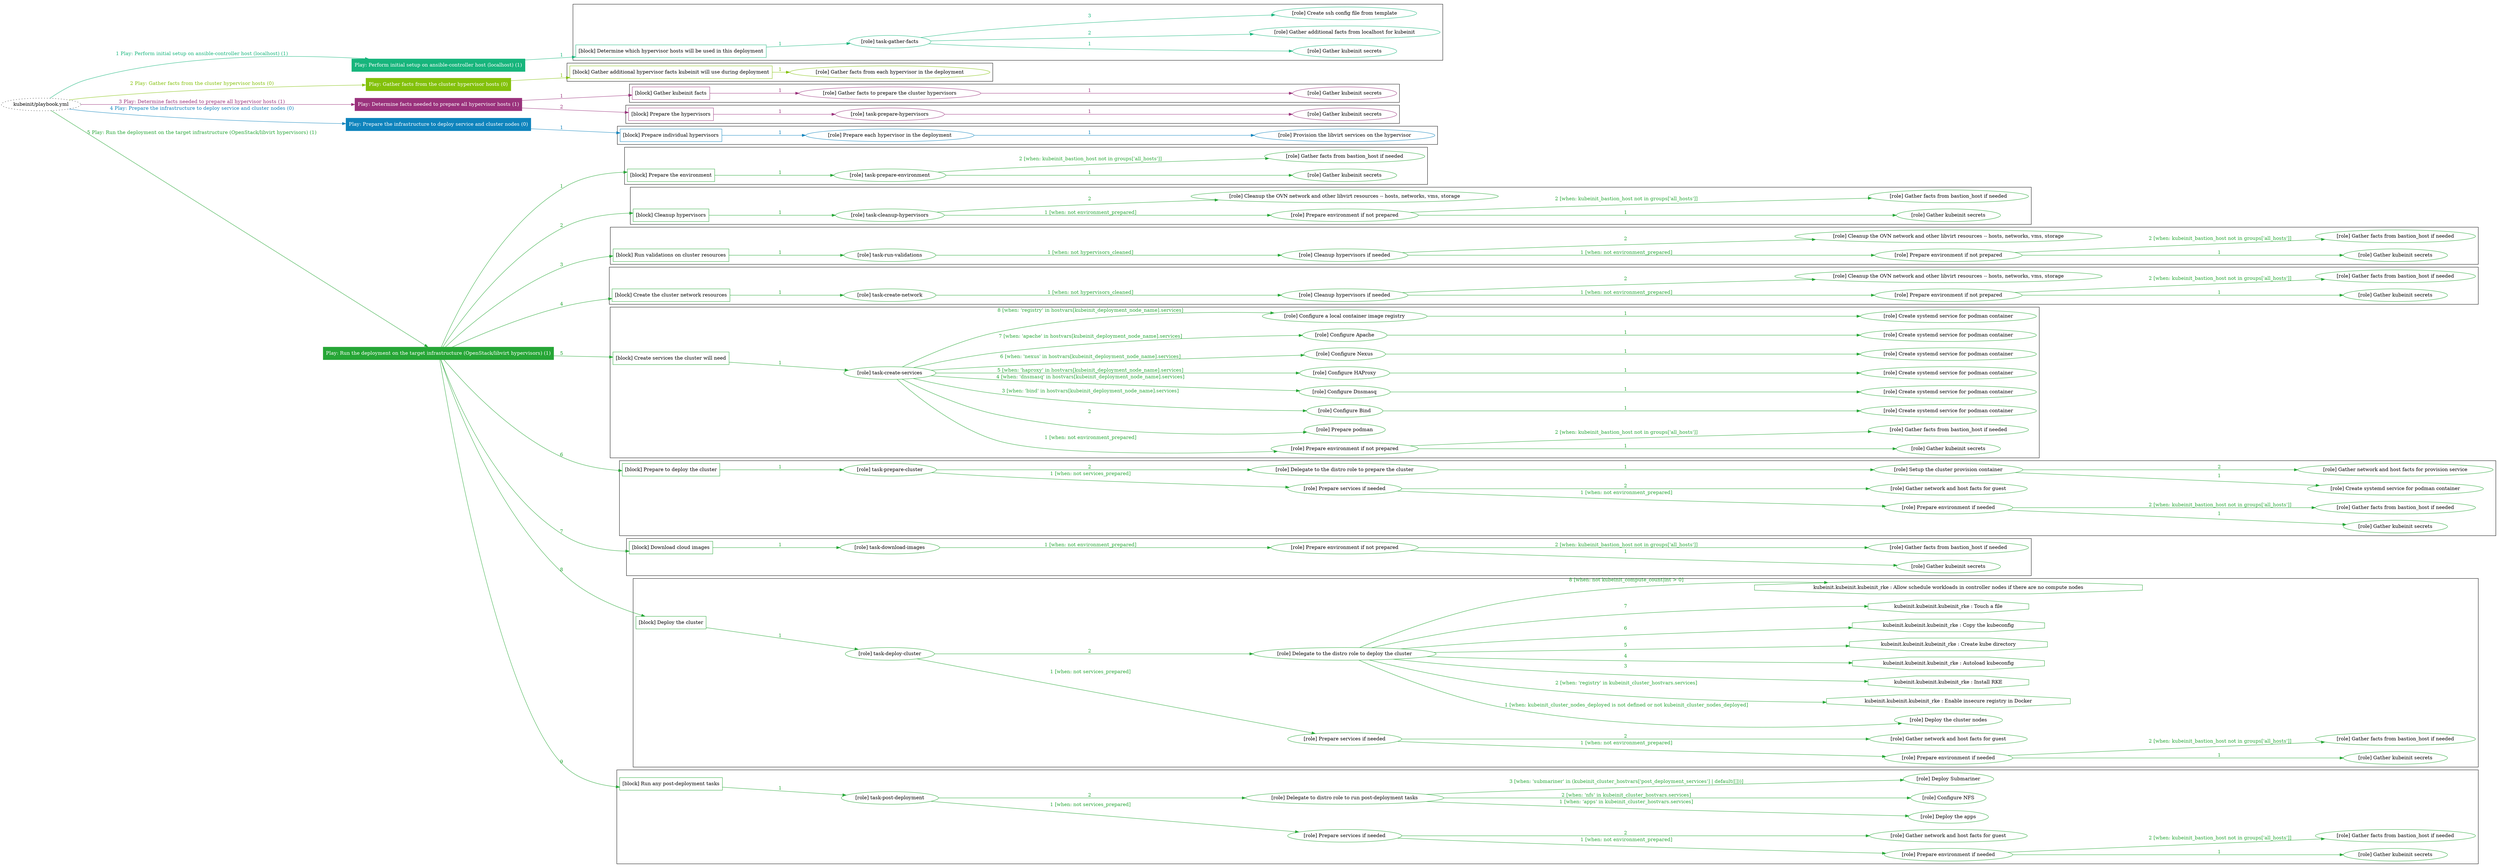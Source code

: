 digraph {
	graph [concentrate=true ordering=in rankdir=LR ratio=fill]
	edge [esep=5 sep=10]
	"kubeinit/playbook.yml" [URL="/home/runner/work/kubeinit/kubeinit/kubeinit/playbook.yml" id=playbook_9dbfb74a style=dotted]
	"kubeinit/playbook.yml" -> play_fc65adbb [label="1 Play: Perform initial setup on ansible-controller host (localhost) (1)" color="#17b57c" fontcolor="#17b57c" id=edge_play_fc65adbb labeltooltip="1 Play: Perform initial setup on ansible-controller host (localhost) (1)" tooltip="1 Play: Perform initial setup on ansible-controller host (localhost) (1)"]
	subgraph "Play: Perform initial setup on ansible-controller host (localhost) (1)" {
		play_fc65adbb [label="Play: Perform initial setup on ansible-controller host (localhost) (1)" URL="/home/runner/work/kubeinit/kubeinit/kubeinit/playbook.yml" color="#17b57c" fontcolor="#ffffff" id=play_fc65adbb shape=box style=filled tooltip=localhost]
		play_fc65adbb -> block_78a97efa [label=1 color="#17b57c" fontcolor="#17b57c" id=edge_block_78a97efa labeltooltip=1 tooltip=1]
		subgraph cluster_block_78a97efa {
			block_78a97efa [label="[block] Determine which hypervisor hosts will be used in this deployment" URL="/home/runner/work/kubeinit/kubeinit/kubeinit/playbook.yml" color="#17b57c" id=block_78a97efa labeltooltip="Determine which hypervisor hosts will be used in this deployment" shape=box tooltip="Determine which hypervisor hosts will be used in this deployment"]
			block_78a97efa -> role_fb01b063 [label="1 " color="#17b57c" fontcolor="#17b57c" id=edge_role_fb01b063 labeltooltip="1 " tooltip="1 "]
			subgraph "task-gather-facts" {
				role_fb01b063 [label="[role] task-gather-facts" URL="/home/runner/work/kubeinit/kubeinit/kubeinit/playbook.yml" color="#17b57c" id=role_fb01b063 tooltip="task-gather-facts"]
				role_fb01b063 -> role_06a9a1a6 [label="1 " color="#17b57c" fontcolor="#17b57c" id=edge_role_06a9a1a6 labeltooltip="1 " tooltip="1 "]
				subgraph "Gather kubeinit secrets" {
					role_06a9a1a6 [label="[role] Gather kubeinit secrets" URL="/home/runner/.ansible/collections/ansible_collections/kubeinit/kubeinit/roles/kubeinit_prepare/tasks/build_hypervisors_group.yml" color="#17b57c" id=role_06a9a1a6 tooltip="Gather kubeinit secrets"]
				}
				role_fb01b063 -> role_d54bfd4b [label="2 " color="#17b57c" fontcolor="#17b57c" id=edge_role_d54bfd4b labeltooltip="2 " tooltip="2 "]
				subgraph "Gather additional facts from localhost for kubeinit" {
					role_d54bfd4b [label="[role] Gather additional facts from localhost for kubeinit" URL="/home/runner/.ansible/collections/ansible_collections/kubeinit/kubeinit/roles/kubeinit_prepare/tasks/build_hypervisors_group.yml" color="#17b57c" id=role_d54bfd4b tooltip="Gather additional facts from localhost for kubeinit"]
				}
				role_fb01b063 -> role_ff401ec0 [label="3 " color="#17b57c" fontcolor="#17b57c" id=edge_role_ff401ec0 labeltooltip="3 " tooltip="3 "]
				subgraph "Create ssh config file from template" {
					role_ff401ec0 [label="[role] Create ssh config file from template" URL="/home/runner/.ansible/collections/ansible_collections/kubeinit/kubeinit/roles/kubeinit_prepare/tasks/build_hypervisors_group.yml" color="#17b57c" id=role_ff401ec0 tooltip="Create ssh config file from template"]
				}
			}
		}
	}
	"kubeinit/playbook.yml" -> play_1f66df03 [label="2 Play: Gather facts from the cluster hypervisor hosts (0)" color="#83c10b" fontcolor="#83c10b" id=edge_play_1f66df03 labeltooltip="2 Play: Gather facts from the cluster hypervisor hosts (0)" tooltip="2 Play: Gather facts from the cluster hypervisor hosts (0)"]
	subgraph "Play: Gather facts from the cluster hypervisor hosts (0)" {
		play_1f66df03 [label="Play: Gather facts from the cluster hypervisor hosts (0)" URL="/home/runner/work/kubeinit/kubeinit/kubeinit/playbook.yml" color="#83c10b" fontcolor="#ffffff" id=play_1f66df03 shape=box style=filled tooltip="Play: Gather facts from the cluster hypervisor hosts (0)"]
		play_1f66df03 -> block_7562e23a [label=1 color="#83c10b" fontcolor="#83c10b" id=edge_block_7562e23a labeltooltip=1 tooltip=1]
		subgraph cluster_block_7562e23a {
			block_7562e23a [label="[block] Gather additional hypervisor facts kubeinit will use during deployment" URL="/home/runner/work/kubeinit/kubeinit/kubeinit/playbook.yml" color="#83c10b" id=block_7562e23a labeltooltip="Gather additional hypervisor facts kubeinit will use during deployment" shape=box tooltip="Gather additional hypervisor facts kubeinit will use during deployment"]
			block_7562e23a -> role_30ce7c38 [label="1 " color="#83c10b" fontcolor="#83c10b" id=edge_role_30ce7c38 labeltooltip="1 " tooltip="1 "]
			subgraph "Gather facts from each hypervisor in the deployment" {
				role_30ce7c38 [label="[role] Gather facts from each hypervisor in the deployment" URL="/home/runner/work/kubeinit/kubeinit/kubeinit/playbook.yml" color="#83c10b" id=role_30ce7c38 tooltip="Gather facts from each hypervisor in the deployment"]
			}
		}
	}
	"kubeinit/playbook.yml" -> play_7f871cf5 [label="3 Play: Determine facts needed to prepare all hypervisor hosts (1)" color="#9a327c" fontcolor="#9a327c" id=edge_play_7f871cf5 labeltooltip="3 Play: Determine facts needed to prepare all hypervisor hosts (1)" tooltip="3 Play: Determine facts needed to prepare all hypervisor hosts (1)"]
	subgraph "Play: Determine facts needed to prepare all hypervisor hosts (1)" {
		play_7f871cf5 [label="Play: Determine facts needed to prepare all hypervisor hosts (1)" URL="/home/runner/work/kubeinit/kubeinit/kubeinit/playbook.yml" color="#9a327c" fontcolor="#ffffff" id=play_7f871cf5 shape=box style=filled tooltip=localhost]
		play_7f871cf5 -> block_b0749879 [label=1 color="#9a327c" fontcolor="#9a327c" id=edge_block_b0749879 labeltooltip=1 tooltip=1]
		subgraph cluster_block_b0749879 {
			block_b0749879 [label="[block] Gather kubeinit facts" URL="/home/runner/work/kubeinit/kubeinit/kubeinit/playbook.yml" color="#9a327c" id=block_b0749879 labeltooltip="Gather kubeinit facts" shape=box tooltip="Gather kubeinit facts"]
			block_b0749879 -> role_28e43378 [label="1 " color="#9a327c" fontcolor="#9a327c" id=edge_role_28e43378 labeltooltip="1 " tooltip="1 "]
			subgraph "Gather facts to prepare the cluster hypervisors" {
				role_28e43378 [label="[role] Gather facts to prepare the cluster hypervisors" URL="/home/runner/work/kubeinit/kubeinit/kubeinit/playbook.yml" color="#9a327c" id=role_28e43378 tooltip="Gather facts to prepare the cluster hypervisors"]
				role_28e43378 -> role_8e9ab860 [label="1 " color="#9a327c" fontcolor="#9a327c" id=edge_role_8e9ab860 labeltooltip="1 " tooltip="1 "]
				subgraph "Gather kubeinit secrets" {
					role_8e9ab860 [label="[role] Gather kubeinit secrets" URL="/home/runner/.ansible/collections/ansible_collections/kubeinit/kubeinit/roles/kubeinit_prepare/tasks/gather_kubeinit_facts.yml" color="#9a327c" id=role_8e9ab860 tooltip="Gather kubeinit secrets"]
				}
			}
		}
		play_7f871cf5 -> block_34a1ecb8 [label=2 color="#9a327c" fontcolor="#9a327c" id=edge_block_34a1ecb8 labeltooltip=2 tooltip=2]
		subgraph cluster_block_34a1ecb8 {
			block_34a1ecb8 [label="[block] Prepare the hypervisors" URL="/home/runner/work/kubeinit/kubeinit/kubeinit/playbook.yml" color="#9a327c" id=block_34a1ecb8 labeltooltip="Prepare the hypervisors" shape=box tooltip="Prepare the hypervisors"]
			block_34a1ecb8 -> role_ce3a1989 [label="1 " color="#9a327c" fontcolor="#9a327c" id=edge_role_ce3a1989 labeltooltip="1 " tooltip="1 "]
			subgraph "task-prepare-hypervisors" {
				role_ce3a1989 [label="[role] task-prepare-hypervisors" URL="/home/runner/work/kubeinit/kubeinit/kubeinit/playbook.yml" color="#9a327c" id=role_ce3a1989 tooltip="task-prepare-hypervisors"]
				role_ce3a1989 -> role_2b0a7078 [label="1 " color="#9a327c" fontcolor="#9a327c" id=edge_role_2b0a7078 labeltooltip="1 " tooltip="1 "]
				subgraph "Gather kubeinit secrets" {
					role_2b0a7078 [label="[role] Gather kubeinit secrets" URL="/home/runner/.ansible/collections/ansible_collections/kubeinit/kubeinit/roles/kubeinit_prepare/tasks/gather_kubeinit_facts.yml" color="#9a327c" id=role_2b0a7078 tooltip="Gather kubeinit secrets"]
				}
			}
		}
	}
	"kubeinit/playbook.yml" -> play_028d1607 [label="4 Play: Prepare the infrastructure to deploy service and cluster nodes (0)" color="#0f84bd" fontcolor="#0f84bd" id=edge_play_028d1607 labeltooltip="4 Play: Prepare the infrastructure to deploy service and cluster nodes (0)" tooltip="4 Play: Prepare the infrastructure to deploy service and cluster nodes (0)"]
	subgraph "Play: Prepare the infrastructure to deploy service and cluster nodes (0)" {
		play_028d1607 [label="Play: Prepare the infrastructure to deploy service and cluster nodes (0)" URL="/home/runner/work/kubeinit/kubeinit/kubeinit/playbook.yml" color="#0f84bd" fontcolor="#ffffff" id=play_028d1607 shape=box style=filled tooltip="Play: Prepare the infrastructure to deploy service and cluster nodes (0)"]
		play_028d1607 -> block_00d5e854 [label=1 color="#0f84bd" fontcolor="#0f84bd" id=edge_block_00d5e854 labeltooltip=1 tooltip=1]
		subgraph cluster_block_00d5e854 {
			block_00d5e854 [label="[block] Prepare individual hypervisors" URL="/home/runner/work/kubeinit/kubeinit/kubeinit/playbook.yml" color="#0f84bd" id=block_00d5e854 labeltooltip="Prepare individual hypervisors" shape=box tooltip="Prepare individual hypervisors"]
			block_00d5e854 -> role_103b55df [label="1 " color="#0f84bd" fontcolor="#0f84bd" id=edge_role_103b55df labeltooltip="1 " tooltip="1 "]
			subgraph "Prepare each hypervisor in the deployment" {
				role_103b55df [label="[role] Prepare each hypervisor in the deployment" URL="/home/runner/work/kubeinit/kubeinit/kubeinit/playbook.yml" color="#0f84bd" id=role_103b55df tooltip="Prepare each hypervisor in the deployment"]
				role_103b55df -> role_dd845713 [label="1 " color="#0f84bd" fontcolor="#0f84bd" id=edge_role_dd845713 labeltooltip="1 " tooltip="1 "]
				subgraph "Provision the libvirt services on the hypervisor" {
					role_dd845713 [label="[role] Provision the libvirt services on the hypervisor" URL="/home/runner/.ansible/collections/ansible_collections/kubeinit/kubeinit/roles/kubeinit_prepare/tasks/prepare_hypervisor.yml" color="#0f84bd" id=role_dd845713 tooltip="Provision the libvirt services on the hypervisor"]
				}
			}
		}
	}
	"kubeinit/playbook.yml" -> play_4be7e2f5 [label="5 Play: Run the deployment on the target infrastructure (OpenStack/libvirt hypervisors) (1)" color="#26a636" fontcolor="#26a636" id=edge_play_4be7e2f5 labeltooltip="5 Play: Run the deployment on the target infrastructure (OpenStack/libvirt hypervisors) (1)" tooltip="5 Play: Run the deployment on the target infrastructure (OpenStack/libvirt hypervisors) (1)"]
	subgraph "Play: Run the deployment on the target infrastructure (OpenStack/libvirt hypervisors) (1)" {
		play_4be7e2f5 [label="Play: Run the deployment on the target infrastructure (OpenStack/libvirt hypervisors) (1)" URL="/home/runner/work/kubeinit/kubeinit/kubeinit/playbook.yml" color="#26a636" fontcolor="#ffffff" id=play_4be7e2f5 shape=box style=filled tooltip=localhost]
		play_4be7e2f5 -> block_bc53cd11 [label=1 color="#26a636" fontcolor="#26a636" id=edge_block_bc53cd11 labeltooltip=1 tooltip=1]
		subgraph cluster_block_bc53cd11 {
			block_bc53cd11 [label="[block] Prepare the environment" URL="/home/runner/work/kubeinit/kubeinit/kubeinit/playbook.yml" color="#26a636" id=block_bc53cd11 labeltooltip="Prepare the environment" shape=box tooltip="Prepare the environment"]
			block_bc53cd11 -> role_9b5fd725 [label="1 " color="#26a636" fontcolor="#26a636" id=edge_role_9b5fd725 labeltooltip="1 " tooltip="1 "]
			subgraph "task-prepare-environment" {
				role_9b5fd725 [label="[role] task-prepare-environment" URL="/home/runner/work/kubeinit/kubeinit/kubeinit/playbook.yml" color="#26a636" id=role_9b5fd725 tooltip="task-prepare-environment"]
				role_9b5fd725 -> role_f0fd932a [label="1 " color="#26a636" fontcolor="#26a636" id=edge_role_f0fd932a labeltooltip="1 " tooltip="1 "]
				subgraph "Gather kubeinit secrets" {
					role_f0fd932a [label="[role] Gather kubeinit secrets" URL="/home/runner/.ansible/collections/ansible_collections/kubeinit/kubeinit/roles/kubeinit_prepare/tasks/gather_kubeinit_facts.yml" color="#26a636" id=role_f0fd932a tooltip="Gather kubeinit secrets"]
				}
				role_9b5fd725 -> role_035ea710 [label="2 [when: kubeinit_bastion_host not in groups['all_hosts']]" color="#26a636" fontcolor="#26a636" id=edge_role_035ea710 labeltooltip="2 [when: kubeinit_bastion_host not in groups['all_hosts']]" tooltip="2 [when: kubeinit_bastion_host not in groups['all_hosts']]"]
				subgraph "Gather facts from bastion_host if needed" {
					role_035ea710 [label="[role] Gather facts from bastion_host if needed" URL="/home/runner/.ansible/collections/ansible_collections/kubeinit/kubeinit/roles/kubeinit_prepare/tasks/main.yml" color="#26a636" id=role_035ea710 tooltip="Gather facts from bastion_host if needed"]
				}
			}
		}
		play_4be7e2f5 -> block_cd958e63 [label=2 color="#26a636" fontcolor="#26a636" id=edge_block_cd958e63 labeltooltip=2 tooltip=2]
		subgraph cluster_block_cd958e63 {
			block_cd958e63 [label="[block] Cleanup hypervisors" URL="/home/runner/work/kubeinit/kubeinit/kubeinit/playbook.yml" color="#26a636" id=block_cd958e63 labeltooltip="Cleanup hypervisors" shape=box tooltip="Cleanup hypervisors"]
			block_cd958e63 -> role_69708684 [label="1 " color="#26a636" fontcolor="#26a636" id=edge_role_69708684 labeltooltip="1 " tooltip="1 "]
			subgraph "task-cleanup-hypervisors" {
				role_69708684 [label="[role] task-cleanup-hypervisors" URL="/home/runner/work/kubeinit/kubeinit/kubeinit/playbook.yml" color="#26a636" id=role_69708684 tooltip="task-cleanup-hypervisors"]
				role_69708684 -> role_b509b8b9 [label="1 [when: not environment_prepared]" color="#26a636" fontcolor="#26a636" id=edge_role_b509b8b9 labeltooltip="1 [when: not environment_prepared]" tooltip="1 [when: not environment_prepared]"]
				subgraph "Prepare environment if not prepared" {
					role_b509b8b9 [label="[role] Prepare environment if not prepared" URL="/home/runner/.ansible/collections/ansible_collections/kubeinit/kubeinit/roles/kubeinit_libvirt/tasks/cleanup_hypervisors.yml" color="#26a636" id=role_b509b8b9 tooltip="Prepare environment if not prepared"]
					role_b509b8b9 -> role_9eb7aa99 [label="1 " color="#26a636" fontcolor="#26a636" id=edge_role_9eb7aa99 labeltooltip="1 " tooltip="1 "]
					subgraph "Gather kubeinit secrets" {
						role_9eb7aa99 [label="[role] Gather kubeinit secrets" URL="/home/runner/.ansible/collections/ansible_collections/kubeinit/kubeinit/roles/kubeinit_prepare/tasks/gather_kubeinit_facts.yml" color="#26a636" id=role_9eb7aa99 tooltip="Gather kubeinit secrets"]
					}
					role_b509b8b9 -> role_bb65b6a9 [label="2 [when: kubeinit_bastion_host not in groups['all_hosts']]" color="#26a636" fontcolor="#26a636" id=edge_role_bb65b6a9 labeltooltip="2 [when: kubeinit_bastion_host not in groups['all_hosts']]" tooltip="2 [when: kubeinit_bastion_host not in groups['all_hosts']]"]
					subgraph "Gather facts from bastion_host if needed" {
						role_bb65b6a9 [label="[role] Gather facts from bastion_host if needed" URL="/home/runner/.ansible/collections/ansible_collections/kubeinit/kubeinit/roles/kubeinit_prepare/tasks/main.yml" color="#26a636" id=role_bb65b6a9 tooltip="Gather facts from bastion_host if needed"]
					}
				}
				role_69708684 -> role_52e892e5 [label="2 " color="#26a636" fontcolor="#26a636" id=edge_role_52e892e5 labeltooltip="2 " tooltip="2 "]
				subgraph "Cleanup the OVN network and other libvirt resources -- hosts, networks, vms, storage" {
					role_52e892e5 [label="[role] Cleanup the OVN network and other libvirt resources -- hosts, networks, vms, storage" URL="/home/runner/.ansible/collections/ansible_collections/kubeinit/kubeinit/roles/kubeinit_libvirt/tasks/cleanup_hypervisors.yml" color="#26a636" id=role_52e892e5 tooltip="Cleanup the OVN network and other libvirt resources -- hosts, networks, vms, storage"]
				}
			}
		}
		play_4be7e2f5 -> block_e4000a2f [label=3 color="#26a636" fontcolor="#26a636" id=edge_block_e4000a2f labeltooltip=3 tooltip=3]
		subgraph cluster_block_e4000a2f {
			block_e4000a2f [label="[block] Run validations on cluster resources" URL="/home/runner/work/kubeinit/kubeinit/kubeinit/playbook.yml" color="#26a636" id=block_e4000a2f labeltooltip="Run validations on cluster resources" shape=box tooltip="Run validations on cluster resources"]
			block_e4000a2f -> role_eceb8b25 [label="1 " color="#26a636" fontcolor="#26a636" id=edge_role_eceb8b25 labeltooltip="1 " tooltip="1 "]
			subgraph "task-run-validations" {
				role_eceb8b25 [label="[role] task-run-validations" URL="/home/runner/work/kubeinit/kubeinit/kubeinit/playbook.yml" color="#26a636" id=role_eceb8b25 tooltip="task-run-validations"]
				role_eceb8b25 -> role_5bfcb5b5 [label="1 [when: not hypervisors_cleaned]" color="#26a636" fontcolor="#26a636" id=edge_role_5bfcb5b5 labeltooltip="1 [when: not hypervisors_cleaned]" tooltip="1 [when: not hypervisors_cleaned]"]
				subgraph "Cleanup hypervisors if needed" {
					role_5bfcb5b5 [label="[role] Cleanup hypervisors if needed" URL="/home/runner/.ansible/collections/ansible_collections/kubeinit/kubeinit/roles/kubeinit_validations/tasks/main.yml" color="#26a636" id=role_5bfcb5b5 tooltip="Cleanup hypervisors if needed"]
					role_5bfcb5b5 -> role_cc4c9389 [label="1 [when: not environment_prepared]" color="#26a636" fontcolor="#26a636" id=edge_role_cc4c9389 labeltooltip="1 [when: not environment_prepared]" tooltip="1 [when: not environment_prepared]"]
					subgraph "Prepare environment if not prepared" {
						role_cc4c9389 [label="[role] Prepare environment if not prepared" URL="/home/runner/.ansible/collections/ansible_collections/kubeinit/kubeinit/roles/kubeinit_libvirt/tasks/cleanup_hypervisors.yml" color="#26a636" id=role_cc4c9389 tooltip="Prepare environment if not prepared"]
						role_cc4c9389 -> role_57a73ff4 [label="1 " color="#26a636" fontcolor="#26a636" id=edge_role_57a73ff4 labeltooltip="1 " tooltip="1 "]
						subgraph "Gather kubeinit secrets" {
							role_57a73ff4 [label="[role] Gather kubeinit secrets" URL="/home/runner/.ansible/collections/ansible_collections/kubeinit/kubeinit/roles/kubeinit_prepare/tasks/gather_kubeinit_facts.yml" color="#26a636" id=role_57a73ff4 tooltip="Gather kubeinit secrets"]
						}
						role_cc4c9389 -> role_9050b93e [label="2 [when: kubeinit_bastion_host not in groups['all_hosts']]" color="#26a636" fontcolor="#26a636" id=edge_role_9050b93e labeltooltip="2 [when: kubeinit_bastion_host not in groups['all_hosts']]" tooltip="2 [when: kubeinit_bastion_host not in groups['all_hosts']]"]
						subgraph "Gather facts from bastion_host if needed" {
							role_9050b93e [label="[role] Gather facts from bastion_host if needed" URL="/home/runner/.ansible/collections/ansible_collections/kubeinit/kubeinit/roles/kubeinit_prepare/tasks/main.yml" color="#26a636" id=role_9050b93e tooltip="Gather facts from bastion_host if needed"]
						}
					}
					role_5bfcb5b5 -> role_0b7b7e9f [label="2 " color="#26a636" fontcolor="#26a636" id=edge_role_0b7b7e9f labeltooltip="2 " tooltip="2 "]
					subgraph "Cleanup the OVN network and other libvirt resources -- hosts, networks, vms, storage" {
						role_0b7b7e9f [label="[role] Cleanup the OVN network and other libvirt resources -- hosts, networks, vms, storage" URL="/home/runner/.ansible/collections/ansible_collections/kubeinit/kubeinit/roles/kubeinit_libvirt/tasks/cleanup_hypervisors.yml" color="#26a636" id=role_0b7b7e9f tooltip="Cleanup the OVN network and other libvirt resources -- hosts, networks, vms, storage"]
					}
				}
			}
		}
		play_4be7e2f5 -> block_5af8e7be [label=4 color="#26a636" fontcolor="#26a636" id=edge_block_5af8e7be labeltooltip=4 tooltip=4]
		subgraph cluster_block_5af8e7be {
			block_5af8e7be [label="[block] Create the cluster network resources" URL="/home/runner/work/kubeinit/kubeinit/kubeinit/playbook.yml" color="#26a636" id=block_5af8e7be labeltooltip="Create the cluster network resources" shape=box tooltip="Create the cluster network resources"]
			block_5af8e7be -> role_2ab354eb [label="1 " color="#26a636" fontcolor="#26a636" id=edge_role_2ab354eb labeltooltip="1 " tooltip="1 "]
			subgraph "task-create-network" {
				role_2ab354eb [label="[role] task-create-network" URL="/home/runner/work/kubeinit/kubeinit/kubeinit/playbook.yml" color="#26a636" id=role_2ab354eb tooltip="task-create-network"]
				role_2ab354eb -> role_90204e15 [label="1 [when: not hypervisors_cleaned]" color="#26a636" fontcolor="#26a636" id=edge_role_90204e15 labeltooltip="1 [when: not hypervisors_cleaned]" tooltip="1 [when: not hypervisors_cleaned]"]
				subgraph "Cleanup hypervisors if needed" {
					role_90204e15 [label="[role] Cleanup hypervisors if needed" URL="/home/runner/.ansible/collections/ansible_collections/kubeinit/kubeinit/roles/kubeinit_libvirt/tasks/create_network.yml" color="#26a636" id=role_90204e15 tooltip="Cleanup hypervisors if needed"]
					role_90204e15 -> role_77a00e1a [label="1 [when: not environment_prepared]" color="#26a636" fontcolor="#26a636" id=edge_role_77a00e1a labeltooltip="1 [when: not environment_prepared]" tooltip="1 [when: not environment_prepared]"]
					subgraph "Prepare environment if not prepared" {
						role_77a00e1a [label="[role] Prepare environment if not prepared" URL="/home/runner/.ansible/collections/ansible_collections/kubeinit/kubeinit/roles/kubeinit_libvirt/tasks/cleanup_hypervisors.yml" color="#26a636" id=role_77a00e1a tooltip="Prepare environment if not prepared"]
						role_77a00e1a -> role_fd004251 [label="1 " color="#26a636" fontcolor="#26a636" id=edge_role_fd004251 labeltooltip="1 " tooltip="1 "]
						subgraph "Gather kubeinit secrets" {
							role_fd004251 [label="[role] Gather kubeinit secrets" URL="/home/runner/.ansible/collections/ansible_collections/kubeinit/kubeinit/roles/kubeinit_prepare/tasks/gather_kubeinit_facts.yml" color="#26a636" id=role_fd004251 tooltip="Gather kubeinit secrets"]
						}
						role_77a00e1a -> role_f57b3a4d [label="2 [when: kubeinit_bastion_host not in groups['all_hosts']]" color="#26a636" fontcolor="#26a636" id=edge_role_f57b3a4d labeltooltip="2 [when: kubeinit_bastion_host not in groups['all_hosts']]" tooltip="2 [when: kubeinit_bastion_host not in groups['all_hosts']]"]
						subgraph "Gather facts from bastion_host if needed" {
							role_f57b3a4d [label="[role] Gather facts from bastion_host if needed" URL="/home/runner/.ansible/collections/ansible_collections/kubeinit/kubeinit/roles/kubeinit_prepare/tasks/main.yml" color="#26a636" id=role_f57b3a4d tooltip="Gather facts from bastion_host if needed"]
						}
					}
					role_90204e15 -> role_07262271 [label="2 " color="#26a636" fontcolor="#26a636" id=edge_role_07262271 labeltooltip="2 " tooltip="2 "]
					subgraph "Cleanup the OVN network and other libvirt resources -- hosts, networks, vms, storage" {
						role_07262271 [label="[role] Cleanup the OVN network and other libvirt resources -- hosts, networks, vms, storage" URL="/home/runner/.ansible/collections/ansible_collections/kubeinit/kubeinit/roles/kubeinit_libvirt/tasks/cleanup_hypervisors.yml" color="#26a636" id=role_07262271 tooltip="Cleanup the OVN network and other libvirt resources -- hosts, networks, vms, storage"]
					}
				}
			}
		}
		play_4be7e2f5 -> block_4e0c4825 [label=5 color="#26a636" fontcolor="#26a636" id=edge_block_4e0c4825 labeltooltip=5 tooltip=5]
		subgraph cluster_block_4e0c4825 {
			block_4e0c4825 [label="[block] Create services the cluster will need" URL="/home/runner/work/kubeinit/kubeinit/kubeinit/playbook.yml" color="#26a636" id=block_4e0c4825 labeltooltip="Create services the cluster will need" shape=box tooltip="Create services the cluster will need"]
			block_4e0c4825 -> role_02ee83f4 [label="1 " color="#26a636" fontcolor="#26a636" id=edge_role_02ee83f4 labeltooltip="1 " tooltip="1 "]
			subgraph "task-create-services" {
				role_02ee83f4 [label="[role] task-create-services" URL="/home/runner/work/kubeinit/kubeinit/kubeinit/playbook.yml" color="#26a636" id=role_02ee83f4 tooltip="task-create-services"]
				role_02ee83f4 -> role_460de523 [label="1 [when: not environment_prepared]" color="#26a636" fontcolor="#26a636" id=edge_role_460de523 labeltooltip="1 [when: not environment_prepared]" tooltip="1 [when: not environment_prepared]"]
				subgraph "Prepare environment if not prepared" {
					role_460de523 [label="[role] Prepare environment if not prepared" URL="/home/runner/.ansible/collections/ansible_collections/kubeinit/kubeinit/roles/kubeinit_services/tasks/main.yml" color="#26a636" id=role_460de523 tooltip="Prepare environment if not prepared"]
					role_460de523 -> role_9b4882ac [label="1 " color="#26a636" fontcolor="#26a636" id=edge_role_9b4882ac labeltooltip="1 " tooltip="1 "]
					subgraph "Gather kubeinit secrets" {
						role_9b4882ac [label="[role] Gather kubeinit secrets" URL="/home/runner/.ansible/collections/ansible_collections/kubeinit/kubeinit/roles/kubeinit_prepare/tasks/gather_kubeinit_facts.yml" color="#26a636" id=role_9b4882ac tooltip="Gather kubeinit secrets"]
					}
					role_460de523 -> role_3b1f876e [label="2 [when: kubeinit_bastion_host not in groups['all_hosts']]" color="#26a636" fontcolor="#26a636" id=edge_role_3b1f876e labeltooltip="2 [when: kubeinit_bastion_host not in groups['all_hosts']]" tooltip="2 [when: kubeinit_bastion_host not in groups['all_hosts']]"]
					subgraph "Gather facts from bastion_host if needed" {
						role_3b1f876e [label="[role] Gather facts from bastion_host if needed" URL="/home/runner/.ansible/collections/ansible_collections/kubeinit/kubeinit/roles/kubeinit_prepare/tasks/main.yml" color="#26a636" id=role_3b1f876e tooltip="Gather facts from bastion_host if needed"]
					}
				}
				role_02ee83f4 -> role_619fde41 [label="2 " color="#26a636" fontcolor="#26a636" id=edge_role_619fde41 labeltooltip="2 " tooltip="2 "]
				subgraph "Prepare podman" {
					role_619fde41 [label="[role] Prepare podman" URL="/home/runner/.ansible/collections/ansible_collections/kubeinit/kubeinit/roles/kubeinit_services/tasks/00_create_service_pod.yml" color="#26a636" id=role_619fde41 tooltip="Prepare podman"]
				}
				role_02ee83f4 -> role_fca45a38 [label="3 [when: 'bind' in hostvars[kubeinit_deployment_node_name].services]" color="#26a636" fontcolor="#26a636" id=edge_role_fca45a38 labeltooltip="3 [when: 'bind' in hostvars[kubeinit_deployment_node_name].services]" tooltip="3 [when: 'bind' in hostvars[kubeinit_deployment_node_name].services]"]
				subgraph "Configure Bind" {
					role_fca45a38 [label="[role] Configure Bind" URL="/home/runner/.ansible/collections/ansible_collections/kubeinit/kubeinit/roles/kubeinit_services/tasks/start_services_containers.yml" color="#26a636" id=role_fca45a38 tooltip="Configure Bind"]
					role_fca45a38 -> role_80411c1d [label="1 " color="#26a636" fontcolor="#26a636" id=edge_role_80411c1d labeltooltip="1 " tooltip="1 "]
					subgraph "Create systemd service for podman container" {
						role_80411c1d [label="[role] Create systemd service for podman container" URL="/home/runner/.ansible/collections/ansible_collections/kubeinit/kubeinit/roles/kubeinit_bind/tasks/main.yml" color="#26a636" id=role_80411c1d tooltip="Create systemd service for podman container"]
					}
				}
				role_02ee83f4 -> role_8b8d0876 [label="4 [when: 'dnsmasq' in hostvars[kubeinit_deployment_node_name].services]" color="#26a636" fontcolor="#26a636" id=edge_role_8b8d0876 labeltooltip="4 [when: 'dnsmasq' in hostvars[kubeinit_deployment_node_name].services]" tooltip="4 [when: 'dnsmasq' in hostvars[kubeinit_deployment_node_name].services]"]
				subgraph "Configure Dnsmasq" {
					role_8b8d0876 [label="[role] Configure Dnsmasq" URL="/home/runner/.ansible/collections/ansible_collections/kubeinit/kubeinit/roles/kubeinit_services/tasks/start_services_containers.yml" color="#26a636" id=role_8b8d0876 tooltip="Configure Dnsmasq"]
					role_8b8d0876 -> role_b042f07d [label="1 " color="#26a636" fontcolor="#26a636" id=edge_role_b042f07d labeltooltip="1 " tooltip="1 "]
					subgraph "Create systemd service for podman container" {
						role_b042f07d [label="[role] Create systemd service for podman container" URL="/home/runner/.ansible/collections/ansible_collections/kubeinit/kubeinit/roles/kubeinit_dnsmasq/tasks/main.yml" color="#26a636" id=role_b042f07d tooltip="Create systemd service for podman container"]
					}
				}
				role_02ee83f4 -> role_331f42e6 [label="5 [when: 'haproxy' in hostvars[kubeinit_deployment_node_name].services]" color="#26a636" fontcolor="#26a636" id=edge_role_331f42e6 labeltooltip="5 [when: 'haproxy' in hostvars[kubeinit_deployment_node_name].services]" tooltip="5 [when: 'haproxy' in hostvars[kubeinit_deployment_node_name].services]"]
				subgraph "Configure HAProxy" {
					role_331f42e6 [label="[role] Configure HAProxy" URL="/home/runner/.ansible/collections/ansible_collections/kubeinit/kubeinit/roles/kubeinit_services/tasks/start_services_containers.yml" color="#26a636" id=role_331f42e6 tooltip="Configure HAProxy"]
					role_331f42e6 -> role_e440d2cf [label="1 " color="#26a636" fontcolor="#26a636" id=edge_role_e440d2cf labeltooltip="1 " tooltip="1 "]
					subgraph "Create systemd service for podman container" {
						role_e440d2cf [label="[role] Create systemd service for podman container" URL="/home/runner/.ansible/collections/ansible_collections/kubeinit/kubeinit/roles/kubeinit_haproxy/tasks/main.yml" color="#26a636" id=role_e440d2cf tooltip="Create systemd service for podman container"]
					}
				}
				role_02ee83f4 -> role_e357dfa3 [label="6 [when: 'nexus' in hostvars[kubeinit_deployment_node_name].services]" color="#26a636" fontcolor="#26a636" id=edge_role_e357dfa3 labeltooltip="6 [when: 'nexus' in hostvars[kubeinit_deployment_node_name].services]" tooltip="6 [when: 'nexus' in hostvars[kubeinit_deployment_node_name].services]"]
				subgraph "Configure Nexus" {
					role_e357dfa3 [label="[role] Configure Nexus" URL="/home/runner/.ansible/collections/ansible_collections/kubeinit/kubeinit/roles/kubeinit_services/tasks/start_services_containers.yml" color="#26a636" id=role_e357dfa3 tooltip="Configure Nexus"]
					role_e357dfa3 -> role_35933739 [label="1 " color="#26a636" fontcolor="#26a636" id=edge_role_35933739 labeltooltip="1 " tooltip="1 "]
					subgraph "Create systemd service for podman container" {
						role_35933739 [label="[role] Create systemd service for podman container" URL="/home/runner/.ansible/collections/ansible_collections/kubeinit/kubeinit/roles/kubeinit_nexus/tasks/main.yml" color="#26a636" id=role_35933739 tooltip="Create systemd service for podman container"]
					}
				}
				role_02ee83f4 -> role_bec8ebc0 [label="7 [when: 'apache' in hostvars[kubeinit_deployment_node_name].services]" color="#26a636" fontcolor="#26a636" id=edge_role_bec8ebc0 labeltooltip="7 [when: 'apache' in hostvars[kubeinit_deployment_node_name].services]" tooltip="7 [when: 'apache' in hostvars[kubeinit_deployment_node_name].services]"]
				subgraph "Configure Apache" {
					role_bec8ebc0 [label="[role] Configure Apache" URL="/home/runner/.ansible/collections/ansible_collections/kubeinit/kubeinit/roles/kubeinit_services/tasks/start_services_containers.yml" color="#26a636" id=role_bec8ebc0 tooltip="Configure Apache"]
					role_bec8ebc0 -> role_0e638205 [label="1 " color="#26a636" fontcolor="#26a636" id=edge_role_0e638205 labeltooltip="1 " tooltip="1 "]
					subgraph "Create systemd service for podman container" {
						role_0e638205 [label="[role] Create systemd service for podman container" URL="/home/runner/.ansible/collections/ansible_collections/kubeinit/kubeinit/roles/kubeinit_apache/tasks/main.yml" color="#26a636" id=role_0e638205 tooltip="Create systemd service for podman container"]
					}
				}
				role_02ee83f4 -> role_5e318638 [label="8 [when: 'registry' in hostvars[kubeinit_deployment_node_name].services]" color="#26a636" fontcolor="#26a636" id=edge_role_5e318638 labeltooltip="8 [when: 'registry' in hostvars[kubeinit_deployment_node_name].services]" tooltip="8 [when: 'registry' in hostvars[kubeinit_deployment_node_name].services]"]
				subgraph "Configure a local container image registry" {
					role_5e318638 [label="[role] Configure a local container image registry" URL="/home/runner/.ansible/collections/ansible_collections/kubeinit/kubeinit/roles/kubeinit_services/tasks/start_services_containers.yml" color="#26a636" id=role_5e318638 tooltip="Configure a local container image registry"]
					role_5e318638 -> role_bf3996b2 [label="1 " color="#26a636" fontcolor="#26a636" id=edge_role_bf3996b2 labeltooltip="1 " tooltip="1 "]
					subgraph "Create systemd service for podman container" {
						role_bf3996b2 [label="[role] Create systemd service for podman container" URL="/home/runner/.ansible/collections/ansible_collections/kubeinit/kubeinit/roles/kubeinit_registry/tasks/main.yml" color="#26a636" id=role_bf3996b2 tooltip="Create systemd service for podman container"]
					}
				}
			}
		}
		play_4be7e2f5 -> block_30f8bf8f [label=6 color="#26a636" fontcolor="#26a636" id=edge_block_30f8bf8f labeltooltip=6 tooltip=6]
		subgraph cluster_block_30f8bf8f {
			block_30f8bf8f [label="[block] Prepare to deploy the cluster" URL="/home/runner/work/kubeinit/kubeinit/kubeinit/playbook.yml" color="#26a636" id=block_30f8bf8f labeltooltip="Prepare to deploy the cluster" shape=box tooltip="Prepare to deploy the cluster"]
			block_30f8bf8f -> role_8364f5cf [label="1 " color="#26a636" fontcolor="#26a636" id=edge_role_8364f5cf labeltooltip="1 " tooltip="1 "]
			subgraph "task-prepare-cluster" {
				role_8364f5cf [label="[role] task-prepare-cluster" URL="/home/runner/work/kubeinit/kubeinit/kubeinit/playbook.yml" color="#26a636" id=role_8364f5cf tooltip="task-prepare-cluster"]
				role_8364f5cf -> role_9168e8f0 [label="1 [when: not services_prepared]" color="#26a636" fontcolor="#26a636" id=edge_role_9168e8f0 labeltooltip="1 [when: not services_prepared]" tooltip="1 [when: not services_prepared]"]
				subgraph "Prepare services if needed" {
					role_9168e8f0 [label="[role] Prepare services if needed" URL="/home/runner/.ansible/collections/ansible_collections/kubeinit/kubeinit/roles/kubeinit_prepare/tasks/prepare_cluster.yml" color="#26a636" id=role_9168e8f0 tooltip="Prepare services if needed"]
					role_9168e8f0 -> role_f2138417 [label="1 [when: not environment_prepared]" color="#26a636" fontcolor="#26a636" id=edge_role_f2138417 labeltooltip="1 [when: not environment_prepared]" tooltip="1 [when: not environment_prepared]"]
					subgraph "Prepare environment if needed" {
						role_f2138417 [label="[role] Prepare environment if needed" URL="/home/runner/.ansible/collections/ansible_collections/kubeinit/kubeinit/roles/kubeinit_services/tasks/prepare_services.yml" color="#26a636" id=role_f2138417 tooltip="Prepare environment if needed"]
						role_f2138417 -> role_bd29834b [label="1 " color="#26a636" fontcolor="#26a636" id=edge_role_bd29834b labeltooltip="1 " tooltip="1 "]
						subgraph "Gather kubeinit secrets" {
							role_bd29834b [label="[role] Gather kubeinit secrets" URL="/home/runner/.ansible/collections/ansible_collections/kubeinit/kubeinit/roles/kubeinit_prepare/tasks/gather_kubeinit_facts.yml" color="#26a636" id=role_bd29834b tooltip="Gather kubeinit secrets"]
						}
						role_f2138417 -> role_21958fe1 [label="2 [when: kubeinit_bastion_host not in groups['all_hosts']]" color="#26a636" fontcolor="#26a636" id=edge_role_21958fe1 labeltooltip="2 [when: kubeinit_bastion_host not in groups['all_hosts']]" tooltip="2 [when: kubeinit_bastion_host not in groups['all_hosts']]"]
						subgraph "Gather facts from bastion_host if needed" {
							role_21958fe1 [label="[role] Gather facts from bastion_host if needed" URL="/home/runner/.ansible/collections/ansible_collections/kubeinit/kubeinit/roles/kubeinit_prepare/tasks/main.yml" color="#26a636" id=role_21958fe1 tooltip="Gather facts from bastion_host if needed"]
						}
					}
					role_9168e8f0 -> role_e70f13ef [label="2 " color="#26a636" fontcolor="#26a636" id=edge_role_e70f13ef labeltooltip="2 " tooltip="2 "]
					subgraph "Gather network and host facts for guest" {
						role_e70f13ef [label="[role] Gather network and host facts for guest" URL="/home/runner/.ansible/collections/ansible_collections/kubeinit/kubeinit/roles/kubeinit_services/tasks/prepare_services.yml" color="#26a636" id=role_e70f13ef tooltip="Gather network and host facts for guest"]
					}
				}
				role_8364f5cf -> role_98eb08e7 [label="2 " color="#26a636" fontcolor="#26a636" id=edge_role_98eb08e7 labeltooltip="2 " tooltip="2 "]
				subgraph "Delegate to the distro role to prepare the cluster" {
					role_98eb08e7 [label="[role] Delegate to the distro role to prepare the cluster" URL="/home/runner/.ansible/collections/ansible_collections/kubeinit/kubeinit/roles/kubeinit_prepare/tasks/prepare_cluster.yml" color="#26a636" id=role_98eb08e7 tooltip="Delegate to the distro role to prepare the cluster"]
					role_98eb08e7 -> role_31d9a947 [label="1 " color="#26a636" fontcolor="#26a636" id=edge_role_31d9a947 labeltooltip="1 " tooltip="1 "]
					subgraph "Setup the cluster provision container" {
						role_31d9a947 [label="[role] Setup the cluster provision container" URL="/home/runner/.ansible/collections/ansible_collections/kubeinit/kubeinit/roles/kubeinit_rke/tasks/prepare_cluster.yml" color="#26a636" id=role_31d9a947 tooltip="Setup the cluster provision container"]
						role_31d9a947 -> role_d4685d20 [label="1 " color="#26a636" fontcolor="#26a636" id=edge_role_d4685d20 labeltooltip="1 " tooltip="1 "]
						subgraph "Create systemd service for podman container" {
							role_d4685d20 [label="[role] Create systemd service for podman container" URL="/home/runner/.ansible/collections/ansible_collections/kubeinit/kubeinit/roles/kubeinit_services/tasks/create_provision_container.yml" color="#26a636" id=role_d4685d20 tooltip="Create systemd service for podman container"]
						}
						role_31d9a947 -> role_7a2a8314 [label="2 " color="#26a636" fontcolor="#26a636" id=edge_role_7a2a8314 labeltooltip="2 " tooltip="2 "]
						subgraph "Gather network and host facts for provision service" {
							role_7a2a8314 [label="[role] Gather network and host facts for provision service" URL="/home/runner/.ansible/collections/ansible_collections/kubeinit/kubeinit/roles/kubeinit_services/tasks/create_provision_container.yml" color="#26a636" id=role_7a2a8314 tooltip="Gather network and host facts for provision service"]
						}
					}
				}
			}
		}
		play_4be7e2f5 -> block_cc5acf0f [label=7 color="#26a636" fontcolor="#26a636" id=edge_block_cc5acf0f labeltooltip=7 tooltip=7]
		subgraph cluster_block_cc5acf0f {
			block_cc5acf0f [label="[block] Download cloud images" URL="/home/runner/work/kubeinit/kubeinit/kubeinit/playbook.yml" color="#26a636" id=block_cc5acf0f labeltooltip="Download cloud images" shape=box tooltip="Download cloud images"]
			block_cc5acf0f -> role_5c4dcc9b [label="1 " color="#26a636" fontcolor="#26a636" id=edge_role_5c4dcc9b labeltooltip="1 " tooltip="1 "]
			subgraph "task-download-images" {
				role_5c4dcc9b [label="[role] task-download-images" URL="/home/runner/work/kubeinit/kubeinit/kubeinit/playbook.yml" color="#26a636" id=role_5c4dcc9b tooltip="task-download-images"]
				role_5c4dcc9b -> role_71f97db5 [label="1 [when: not environment_prepared]" color="#26a636" fontcolor="#26a636" id=edge_role_71f97db5 labeltooltip="1 [when: not environment_prepared]" tooltip="1 [when: not environment_prepared]"]
				subgraph "Prepare environment if not prepared" {
					role_71f97db5 [label="[role] Prepare environment if not prepared" URL="/home/runner/.ansible/collections/ansible_collections/kubeinit/kubeinit/roles/kubeinit_libvirt/tasks/download_cloud_images.yml" color="#26a636" id=role_71f97db5 tooltip="Prepare environment if not prepared"]
					role_71f97db5 -> role_3f9a2822 [label="1 " color="#26a636" fontcolor="#26a636" id=edge_role_3f9a2822 labeltooltip="1 " tooltip="1 "]
					subgraph "Gather kubeinit secrets" {
						role_3f9a2822 [label="[role] Gather kubeinit secrets" URL="/home/runner/.ansible/collections/ansible_collections/kubeinit/kubeinit/roles/kubeinit_prepare/tasks/gather_kubeinit_facts.yml" color="#26a636" id=role_3f9a2822 tooltip="Gather kubeinit secrets"]
					}
					role_71f97db5 -> role_9e4f9383 [label="2 [when: kubeinit_bastion_host not in groups['all_hosts']]" color="#26a636" fontcolor="#26a636" id=edge_role_9e4f9383 labeltooltip="2 [when: kubeinit_bastion_host not in groups['all_hosts']]" tooltip="2 [when: kubeinit_bastion_host not in groups['all_hosts']]"]
					subgraph "Gather facts from bastion_host if needed" {
						role_9e4f9383 [label="[role] Gather facts from bastion_host if needed" URL="/home/runner/.ansible/collections/ansible_collections/kubeinit/kubeinit/roles/kubeinit_prepare/tasks/main.yml" color="#26a636" id=role_9e4f9383 tooltip="Gather facts from bastion_host if needed"]
					}
				}
			}
		}
		play_4be7e2f5 -> block_53141ccc [label=8 color="#26a636" fontcolor="#26a636" id=edge_block_53141ccc labeltooltip=8 tooltip=8]
		subgraph cluster_block_53141ccc {
			block_53141ccc [label="[block] Deploy the cluster" URL="/home/runner/work/kubeinit/kubeinit/kubeinit/playbook.yml" color="#26a636" id=block_53141ccc labeltooltip="Deploy the cluster" shape=box tooltip="Deploy the cluster"]
			block_53141ccc -> role_f45482e5 [label="1 " color="#26a636" fontcolor="#26a636" id=edge_role_f45482e5 labeltooltip="1 " tooltip="1 "]
			subgraph "task-deploy-cluster" {
				role_f45482e5 [label="[role] task-deploy-cluster" URL="/home/runner/work/kubeinit/kubeinit/kubeinit/playbook.yml" color="#26a636" id=role_f45482e5 tooltip="task-deploy-cluster"]
				role_f45482e5 -> role_284e59ce [label="1 [when: not services_prepared]" color="#26a636" fontcolor="#26a636" id=edge_role_284e59ce labeltooltip="1 [when: not services_prepared]" tooltip="1 [when: not services_prepared]"]
				subgraph "Prepare services if needed" {
					role_284e59ce [label="[role] Prepare services if needed" URL="/home/runner/.ansible/collections/ansible_collections/kubeinit/kubeinit/roles/kubeinit_prepare/tasks/deploy_cluster.yml" color="#26a636" id=role_284e59ce tooltip="Prepare services if needed"]
					role_284e59ce -> role_b37e996f [label="1 [when: not environment_prepared]" color="#26a636" fontcolor="#26a636" id=edge_role_b37e996f labeltooltip="1 [when: not environment_prepared]" tooltip="1 [when: not environment_prepared]"]
					subgraph "Prepare environment if needed" {
						role_b37e996f [label="[role] Prepare environment if needed" URL="/home/runner/.ansible/collections/ansible_collections/kubeinit/kubeinit/roles/kubeinit_services/tasks/prepare_services.yml" color="#26a636" id=role_b37e996f tooltip="Prepare environment if needed"]
						role_b37e996f -> role_79b62db0 [label="1 " color="#26a636" fontcolor="#26a636" id=edge_role_79b62db0 labeltooltip="1 " tooltip="1 "]
						subgraph "Gather kubeinit secrets" {
							role_79b62db0 [label="[role] Gather kubeinit secrets" URL="/home/runner/.ansible/collections/ansible_collections/kubeinit/kubeinit/roles/kubeinit_prepare/tasks/gather_kubeinit_facts.yml" color="#26a636" id=role_79b62db0 tooltip="Gather kubeinit secrets"]
						}
						role_b37e996f -> role_fa30d4d4 [label="2 [when: kubeinit_bastion_host not in groups['all_hosts']]" color="#26a636" fontcolor="#26a636" id=edge_role_fa30d4d4 labeltooltip="2 [when: kubeinit_bastion_host not in groups['all_hosts']]" tooltip="2 [when: kubeinit_bastion_host not in groups['all_hosts']]"]
						subgraph "Gather facts from bastion_host if needed" {
							role_fa30d4d4 [label="[role] Gather facts from bastion_host if needed" URL="/home/runner/.ansible/collections/ansible_collections/kubeinit/kubeinit/roles/kubeinit_prepare/tasks/main.yml" color="#26a636" id=role_fa30d4d4 tooltip="Gather facts from bastion_host if needed"]
						}
					}
					role_284e59ce -> role_40c8327b [label="2 " color="#26a636" fontcolor="#26a636" id=edge_role_40c8327b labeltooltip="2 " tooltip="2 "]
					subgraph "Gather network and host facts for guest" {
						role_40c8327b [label="[role] Gather network and host facts for guest" URL="/home/runner/.ansible/collections/ansible_collections/kubeinit/kubeinit/roles/kubeinit_services/tasks/prepare_services.yml" color="#26a636" id=role_40c8327b tooltip="Gather network and host facts for guest"]
					}
				}
				role_f45482e5 -> role_51f3d5fa [label="2 " color="#26a636" fontcolor="#26a636" id=edge_role_51f3d5fa labeltooltip="2 " tooltip="2 "]
				subgraph "Delegate to the distro role to deploy the cluster" {
					role_51f3d5fa [label="[role] Delegate to the distro role to deploy the cluster" URL="/home/runner/.ansible/collections/ansible_collections/kubeinit/kubeinit/roles/kubeinit_prepare/tasks/deploy_cluster.yml" color="#26a636" id=role_51f3d5fa tooltip="Delegate to the distro role to deploy the cluster"]
					role_51f3d5fa -> role_33607d50 [label="1 [when: kubeinit_cluster_nodes_deployed is not defined or not kubeinit_cluster_nodes_deployed]" color="#26a636" fontcolor="#26a636" id=edge_role_33607d50 labeltooltip="1 [when: kubeinit_cluster_nodes_deployed is not defined or not kubeinit_cluster_nodes_deployed]" tooltip="1 [when: kubeinit_cluster_nodes_deployed is not defined or not kubeinit_cluster_nodes_deployed]"]
					subgraph "Deploy the cluster nodes" {
						role_33607d50 [label="[role] Deploy the cluster nodes" URL="/home/runner/.ansible/collections/ansible_collections/kubeinit/kubeinit/roles/kubeinit_rke/tasks/main.yml" color="#26a636" id=role_33607d50 tooltip="Deploy the cluster nodes"]
					}
					task_db0b3509 [label="kubeinit.kubeinit.kubeinit_rke : Enable insecure registry in Docker" URL="/home/runner/.ansible/collections/ansible_collections/kubeinit/kubeinit/roles/kubeinit_rke/tasks/main.yml" color="#26a636" id=task_db0b3509 shape=octagon tooltip="kubeinit.kubeinit.kubeinit_rke : Enable insecure registry in Docker"]
					role_51f3d5fa -> task_db0b3509 [label="2 [when: 'registry' in kubeinit_cluster_hostvars.services]" color="#26a636" fontcolor="#26a636" id=edge_task_db0b3509 labeltooltip="2 [when: 'registry' in kubeinit_cluster_hostvars.services]" tooltip="2 [when: 'registry' in kubeinit_cluster_hostvars.services]"]
					task_1ba9e1bf [label="kubeinit.kubeinit.kubeinit_rke : Install RKE" URL="/home/runner/.ansible/collections/ansible_collections/kubeinit/kubeinit/roles/kubeinit_rke/tasks/main.yml" color="#26a636" id=task_1ba9e1bf shape=octagon tooltip="kubeinit.kubeinit.kubeinit_rke : Install RKE"]
					role_51f3d5fa -> task_1ba9e1bf [label="3 " color="#26a636" fontcolor="#26a636" id=edge_task_1ba9e1bf labeltooltip="3 " tooltip="3 "]
					task_ad0511d1 [label="kubeinit.kubeinit.kubeinit_rke : Autoload kubeconfig" URL="/home/runner/.ansible/collections/ansible_collections/kubeinit/kubeinit/roles/kubeinit_rke/tasks/main.yml" color="#26a636" id=task_ad0511d1 shape=octagon tooltip="kubeinit.kubeinit.kubeinit_rke : Autoload kubeconfig"]
					role_51f3d5fa -> task_ad0511d1 [label="4 " color="#26a636" fontcolor="#26a636" id=edge_task_ad0511d1 labeltooltip="4 " tooltip="4 "]
					task_4f39e8a1 [label="kubeinit.kubeinit.kubeinit_rke : Create kube directory" URL="/home/runner/.ansible/collections/ansible_collections/kubeinit/kubeinit/roles/kubeinit_rke/tasks/main.yml" color="#26a636" id=task_4f39e8a1 shape=octagon tooltip="kubeinit.kubeinit.kubeinit_rke : Create kube directory"]
					role_51f3d5fa -> task_4f39e8a1 [label="5 " color="#26a636" fontcolor="#26a636" id=edge_task_4f39e8a1 labeltooltip="5 " tooltip="5 "]
					task_e41d997f [label="kubeinit.kubeinit.kubeinit_rke : Copy the kubeconfig" URL="/home/runner/.ansible/collections/ansible_collections/kubeinit/kubeinit/roles/kubeinit_rke/tasks/main.yml" color="#26a636" id=task_e41d997f shape=octagon tooltip="kubeinit.kubeinit.kubeinit_rke : Copy the kubeconfig"]
					role_51f3d5fa -> task_e41d997f [label="6 " color="#26a636" fontcolor="#26a636" id=edge_task_e41d997f labeltooltip="6 " tooltip="6 "]
					task_cff98f4c [label="kubeinit.kubeinit.kubeinit_rke : Touch a file" URL="/home/runner/.ansible/collections/ansible_collections/kubeinit/kubeinit/roles/kubeinit_rke/tasks/main.yml" color="#26a636" id=task_cff98f4c shape=octagon tooltip="kubeinit.kubeinit.kubeinit_rke : Touch a file"]
					role_51f3d5fa -> task_cff98f4c [label="7 " color="#26a636" fontcolor="#26a636" id=edge_task_cff98f4c labeltooltip="7 " tooltip="7 "]
					task_343413b9 [label="kubeinit.kubeinit.kubeinit_rke : Allow schedule workloads in controller nodes if there are no compute nodes" URL="/home/runner/.ansible/collections/ansible_collections/kubeinit/kubeinit/roles/kubeinit_rke/tasks/main.yml" color="#26a636" id=task_343413b9 shape=octagon tooltip="kubeinit.kubeinit.kubeinit_rke : Allow schedule workloads in controller nodes if there are no compute nodes"]
					role_51f3d5fa -> task_343413b9 [label="8 [when: not kubeinit_compute_count|int > 0]" color="#26a636" fontcolor="#26a636" id=edge_task_343413b9 labeltooltip="8 [when: not kubeinit_compute_count|int > 0]" tooltip="8 [when: not kubeinit_compute_count|int > 0]"]
				}
			}
		}
		play_4be7e2f5 -> block_8cbe1967 [label=9 color="#26a636" fontcolor="#26a636" id=edge_block_8cbe1967 labeltooltip=9 tooltip=9]
		subgraph cluster_block_8cbe1967 {
			block_8cbe1967 [label="[block] Run any post-deployment tasks" URL="/home/runner/work/kubeinit/kubeinit/kubeinit/playbook.yml" color="#26a636" id=block_8cbe1967 labeltooltip="Run any post-deployment tasks" shape=box tooltip="Run any post-deployment tasks"]
			block_8cbe1967 -> role_79ab0b1c [label="1 " color="#26a636" fontcolor="#26a636" id=edge_role_79ab0b1c labeltooltip="1 " tooltip="1 "]
			subgraph "task-post-deployment" {
				role_79ab0b1c [label="[role] task-post-deployment" URL="/home/runner/work/kubeinit/kubeinit/kubeinit/playbook.yml" color="#26a636" id=role_79ab0b1c tooltip="task-post-deployment"]
				role_79ab0b1c -> role_817c23f4 [label="1 [when: not services_prepared]" color="#26a636" fontcolor="#26a636" id=edge_role_817c23f4 labeltooltip="1 [when: not services_prepared]" tooltip="1 [when: not services_prepared]"]
				subgraph "Prepare services if needed" {
					role_817c23f4 [label="[role] Prepare services if needed" URL="/home/runner/.ansible/collections/ansible_collections/kubeinit/kubeinit/roles/kubeinit_prepare/tasks/post_deployment.yml" color="#26a636" id=role_817c23f4 tooltip="Prepare services if needed"]
					role_817c23f4 -> role_f5e05ee1 [label="1 [when: not environment_prepared]" color="#26a636" fontcolor="#26a636" id=edge_role_f5e05ee1 labeltooltip="1 [when: not environment_prepared]" tooltip="1 [when: not environment_prepared]"]
					subgraph "Prepare environment if needed" {
						role_f5e05ee1 [label="[role] Prepare environment if needed" URL="/home/runner/.ansible/collections/ansible_collections/kubeinit/kubeinit/roles/kubeinit_services/tasks/prepare_services.yml" color="#26a636" id=role_f5e05ee1 tooltip="Prepare environment if needed"]
						role_f5e05ee1 -> role_57f4c618 [label="1 " color="#26a636" fontcolor="#26a636" id=edge_role_57f4c618 labeltooltip="1 " tooltip="1 "]
						subgraph "Gather kubeinit secrets" {
							role_57f4c618 [label="[role] Gather kubeinit secrets" URL="/home/runner/.ansible/collections/ansible_collections/kubeinit/kubeinit/roles/kubeinit_prepare/tasks/gather_kubeinit_facts.yml" color="#26a636" id=role_57f4c618 tooltip="Gather kubeinit secrets"]
						}
						role_f5e05ee1 -> role_c3cb57f7 [label="2 [when: kubeinit_bastion_host not in groups['all_hosts']]" color="#26a636" fontcolor="#26a636" id=edge_role_c3cb57f7 labeltooltip="2 [when: kubeinit_bastion_host not in groups['all_hosts']]" tooltip="2 [when: kubeinit_bastion_host not in groups['all_hosts']]"]
						subgraph "Gather facts from bastion_host if needed" {
							role_c3cb57f7 [label="[role] Gather facts from bastion_host if needed" URL="/home/runner/.ansible/collections/ansible_collections/kubeinit/kubeinit/roles/kubeinit_prepare/tasks/main.yml" color="#26a636" id=role_c3cb57f7 tooltip="Gather facts from bastion_host if needed"]
						}
					}
					role_817c23f4 -> role_f6d18c0e [label="2 " color="#26a636" fontcolor="#26a636" id=edge_role_f6d18c0e labeltooltip="2 " tooltip="2 "]
					subgraph "Gather network and host facts for guest" {
						role_f6d18c0e [label="[role] Gather network and host facts for guest" URL="/home/runner/.ansible/collections/ansible_collections/kubeinit/kubeinit/roles/kubeinit_services/tasks/prepare_services.yml" color="#26a636" id=role_f6d18c0e tooltip="Gather network and host facts for guest"]
					}
				}
				role_79ab0b1c -> role_b70fef6c [label="2 " color="#26a636" fontcolor="#26a636" id=edge_role_b70fef6c labeltooltip="2 " tooltip="2 "]
				subgraph "Delegate to distro role to run post-deployment tasks" {
					role_b70fef6c [label="[role] Delegate to distro role to run post-deployment tasks" URL="/home/runner/.ansible/collections/ansible_collections/kubeinit/kubeinit/roles/kubeinit_prepare/tasks/post_deployment.yml" color="#26a636" id=role_b70fef6c tooltip="Delegate to distro role to run post-deployment tasks"]
					role_b70fef6c -> role_84879aa9 [label="1 [when: 'apps' in kubeinit_cluster_hostvars.services]" color="#26a636" fontcolor="#26a636" id=edge_role_84879aa9 labeltooltip="1 [when: 'apps' in kubeinit_cluster_hostvars.services]" tooltip="1 [when: 'apps' in kubeinit_cluster_hostvars.services]"]
					subgraph "Deploy the apps" {
						role_84879aa9 [label="[role] Deploy the apps" URL="/home/runner/.ansible/collections/ansible_collections/kubeinit/kubeinit/roles/kubeinit_rke/tasks/post_deployment_tasks.yml" color="#26a636" id=role_84879aa9 tooltip="Deploy the apps"]
					}
					role_b70fef6c -> role_7f71c380 [label="2 [when: 'nfs' in kubeinit_cluster_hostvars.services]" color="#26a636" fontcolor="#26a636" id=edge_role_7f71c380 labeltooltip="2 [when: 'nfs' in kubeinit_cluster_hostvars.services]" tooltip="2 [when: 'nfs' in kubeinit_cluster_hostvars.services]"]
					subgraph "Configure NFS" {
						role_7f71c380 [label="[role] Configure NFS" URL="/home/runner/.ansible/collections/ansible_collections/kubeinit/kubeinit/roles/kubeinit_rke/tasks/post_deployment_tasks.yml" color="#26a636" id=role_7f71c380 tooltip="Configure NFS"]
					}
					role_b70fef6c -> role_31f81e6d [label="3 [when: 'submariner' in (kubeinit_cluster_hostvars['post_deployment_services'] | default([]))]" color="#26a636" fontcolor="#26a636" id=edge_role_31f81e6d labeltooltip="3 [when: 'submariner' in (kubeinit_cluster_hostvars['post_deployment_services'] | default([]))]" tooltip="3 [when: 'submariner' in (kubeinit_cluster_hostvars['post_deployment_services'] | default([]))]"]
					subgraph "Deploy Submariner" {
						role_31f81e6d [label="[role] Deploy Submariner" URL="/home/runner/.ansible/collections/ansible_collections/kubeinit/kubeinit/roles/kubeinit_rke/tasks/post_deployment_tasks.yml" color="#26a636" id=role_31f81e6d tooltip="Deploy Submariner"]
					}
				}
			}
		}
	}
}
